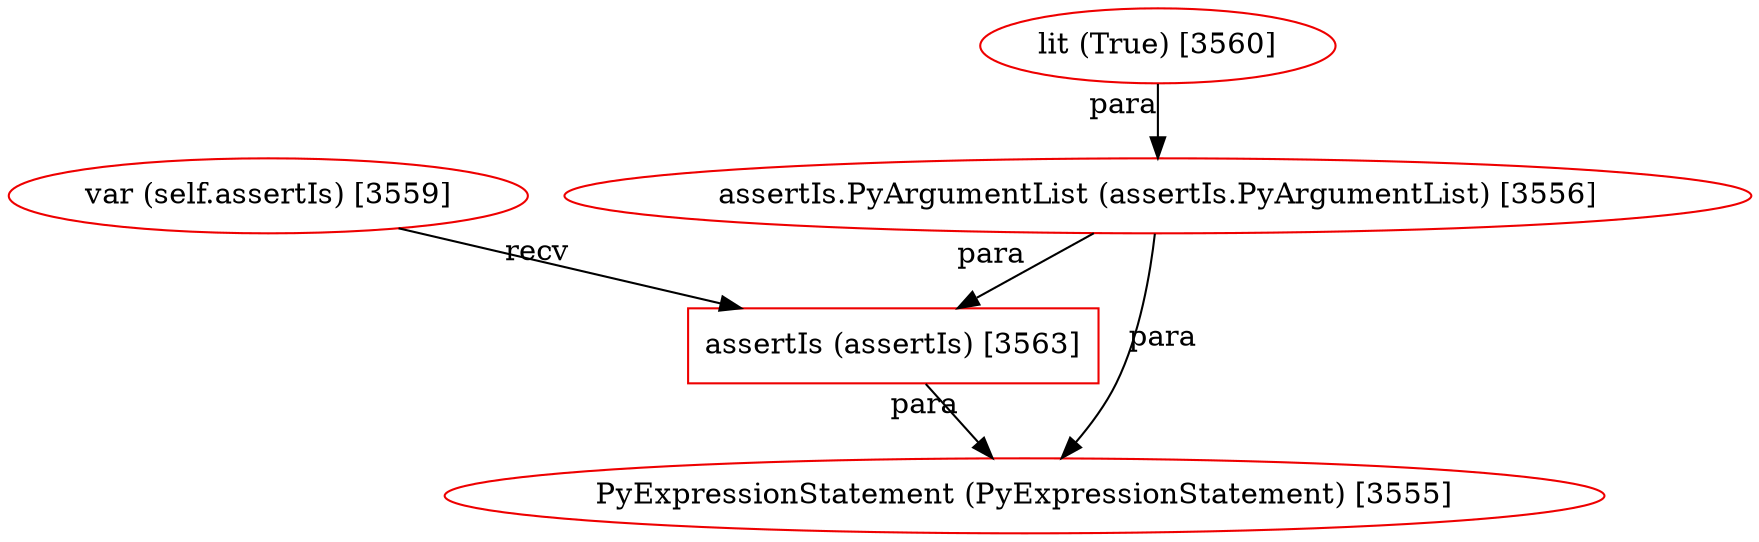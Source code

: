digraph G {
  3563 [ metadata="" color="red2" shape="box" kind="func-call" label="assertIs (assertIs) [3563]" ];
  3559 [ metadata="" color="red2" shape="ellipse" kind="variable-usage" label="var (self.assertIs) [3559]" ];
  3556 [ metadata="" color="red2" shape="ellipse" kind="null" label="assertIs.PyArgumentList (assertIs.PyArgumentList) [3556]" ];
  3555 [ metadata="" color="red2" shape="ellipse" kind="null" label="PyExpressionStatement (PyExpressionStatement) [3555]" ];
  3560 [ metadata="" color="red2" shape="ellipse" kind="literal" label="lit (True) [3560]" ];
  3563 -> 3555 [ from_closure="null" xlabel="para" ];
  3559 -> 3563 [ from_closure="null" xlabel="recv" ];
  3556 -> 3563 [ from_closure="null" xlabel="para" ];
  3556 -> 3555 [ from_closure="null" xlabel="para" ];
  3560 -> 3556 [ from_closure="null" xlabel="para" ];
}
